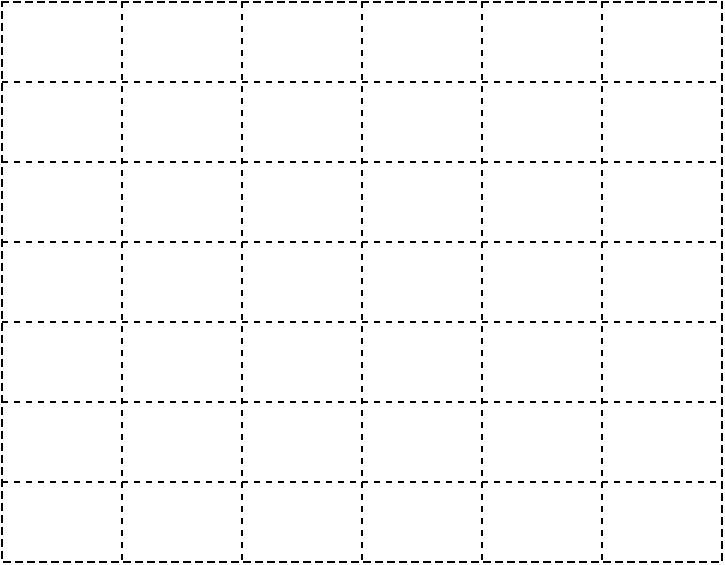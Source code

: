 <mxfile version="14.0.1" type="github">
  <diagram id="PpXGovma7yF2RmFyOS30" name="第 1 页">
    <mxGraphModel dx="1422" dy="762" grid="1" gridSize="10" guides="1" tooltips="1" connect="1" arrows="1" fold="1" page="1" pageScale="1" pageWidth="827" pageHeight="1169" math="0" shadow="0">
      <root>
        <mxCell id="0" />
        <mxCell id="1" parent="0" />
        <mxCell id="rqItXDeGJWUlfMcjENe2-21" value="" style="shape=table;html=1;whiteSpace=wrap;startSize=0;container=1;collapsible=0;childLayout=tableLayout;dashed=1;" vertex="1" parent="1">
          <mxGeometry x="120" y="70" width="360" height="280" as="geometry" />
        </mxCell>
        <mxCell id="rqItXDeGJWUlfMcjENe2-22" value="" style="shape=partialRectangle;html=1;whiteSpace=wrap;collapsible=0;dropTarget=0;pointerEvents=0;fillColor=none;top=0;left=0;bottom=0;right=0;points=[[0,0.5],[1,0.5]];portConstraint=eastwest;" vertex="1" parent="rqItXDeGJWUlfMcjENe2-21">
          <mxGeometry width="360" height="40" as="geometry" />
        </mxCell>
        <mxCell id="rqItXDeGJWUlfMcjENe2-23" value="" style="shape=partialRectangle;html=1;whiteSpace=wrap;connectable=0;overflow=hidden;fillColor=none;top=0;left=0;bottom=0;right=0;" vertex="1" parent="rqItXDeGJWUlfMcjENe2-22">
          <mxGeometry width="60" height="40" as="geometry" />
        </mxCell>
        <mxCell id="rqItXDeGJWUlfMcjENe2-24" value="" style="shape=partialRectangle;html=1;whiteSpace=wrap;connectable=0;overflow=hidden;fillColor=none;top=0;left=0;bottom=0;right=0;" vertex="1" parent="rqItXDeGJWUlfMcjENe2-22">
          <mxGeometry x="60" width="60" height="40" as="geometry" />
        </mxCell>
        <mxCell id="rqItXDeGJWUlfMcjENe2-25" value="" style="shape=partialRectangle;html=1;whiteSpace=wrap;connectable=0;overflow=hidden;fillColor=none;top=0;left=0;bottom=0;right=0;" vertex="1" parent="rqItXDeGJWUlfMcjENe2-22">
          <mxGeometry x="120" width="60" height="40" as="geometry" />
        </mxCell>
        <mxCell id="rqItXDeGJWUlfMcjENe2-26" value="" style="shape=partialRectangle;html=1;whiteSpace=wrap;connectable=0;overflow=hidden;fillColor=none;top=0;left=0;bottom=0;right=0;" vertex="1" parent="rqItXDeGJWUlfMcjENe2-22">
          <mxGeometry x="180" width="60" height="40" as="geometry" />
        </mxCell>
        <mxCell id="rqItXDeGJWUlfMcjENe2-27" value="" style="shape=partialRectangle;html=1;whiteSpace=wrap;connectable=0;overflow=hidden;fillColor=none;top=0;left=0;bottom=0;right=0;" vertex="1" parent="rqItXDeGJWUlfMcjENe2-22">
          <mxGeometry x="240" width="60" height="40" as="geometry" />
        </mxCell>
        <mxCell id="rqItXDeGJWUlfMcjENe2-28" value="" style="shape=partialRectangle;html=1;whiteSpace=wrap;connectable=0;overflow=hidden;fillColor=none;top=0;left=0;bottom=0;right=0;" vertex="1" parent="rqItXDeGJWUlfMcjENe2-22">
          <mxGeometry x="300" width="60" height="40" as="geometry" />
        </mxCell>
        <mxCell id="rqItXDeGJWUlfMcjENe2-29" value="" style="shape=partialRectangle;html=1;whiteSpace=wrap;collapsible=0;dropTarget=0;pointerEvents=0;fillColor=none;top=0;left=0;bottom=0;right=0;points=[[0,0.5],[1,0.5]];portConstraint=eastwest;" vertex="1" parent="rqItXDeGJWUlfMcjENe2-21">
          <mxGeometry y="40" width="360" height="40" as="geometry" />
        </mxCell>
        <mxCell id="rqItXDeGJWUlfMcjENe2-30" value="" style="shape=partialRectangle;html=1;whiteSpace=wrap;connectable=0;overflow=hidden;fillColor=none;top=0;left=0;bottom=0;right=0;" vertex="1" parent="rqItXDeGJWUlfMcjENe2-29">
          <mxGeometry width="60" height="40" as="geometry" />
        </mxCell>
        <mxCell id="rqItXDeGJWUlfMcjENe2-31" value="" style="shape=partialRectangle;html=1;whiteSpace=wrap;connectable=0;overflow=hidden;fillColor=none;top=0;left=0;bottom=0;right=0;" vertex="1" parent="rqItXDeGJWUlfMcjENe2-29">
          <mxGeometry x="60" width="60" height="40" as="geometry" />
        </mxCell>
        <mxCell id="rqItXDeGJWUlfMcjENe2-32" value="" style="shape=partialRectangle;html=1;whiteSpace=wrap;connectable=0;overflow=hidden;fillColor=none;top=0;left=0;bottom=0;right=0;" vertex="1" parent="rqItXDeGJWUlfMcjENe2-29">
          <mxGeometry x="120" width="60" height="40" as="geometry" />
        </mxCell>
        <mxCell id="rqItXDeGJWUlfMcjENe2-33" value="" style="shape=partialRectangle;html=1;whiteSpace=wrap;connectable=0;overflow=hidden;fillColor=none;top=0;left=0;bottom=0;right=0;" vertex="1" parent="rqItXDeGJWUlfMcjENe2-29">
          <mxGeometry x="180" width="60" height="40" as="geometry" />
        </mxCell>
        <mxCell id="rqItXDeGJWUlfMcjENe2-34" value="" style="shape=partialRectangle;html=1;whiteSpace=wrap;connectable=0;overflow=hidden;fillColor=none;top=0;left=0;bottom=0;right=0;" vertex="1" parent="rqItXDeGJWUlfMcjENe2-29">
          <mxGeometry x="240" width="60" height="40" as="geometry" />
        </mxCell>
        <mxCell id="rqItXDeGJWUlfMcjENe2-35" value="" style="shape=partialRectangle;html=1;whiteSpace=wrap;connectable=0;overflow=hidden;fillColor=none;top=0;left=0;bottom=0;right=0;" vertex="1" parent="rqItXDeGJWUlfMcjENe2-29">
          <mxGeometry x="300" width="60" height="40" as="geometry" />
        </mxCell>
        <mxCell id="rqItXDeGJWUlfMcjENe2-36" value="" style="shape=partialRectangle;html=1;whiteSpace=wrap;collapsible=0;dropTarget=0;pointerEvents=0;fillColor=none;top=0;left=0;bottom=0;right=0;points=[[0,0.5],[1,0.5]];portConstraint=eastwest;" vertex="1" parent="rqItXDeGJWUlfMcjENe2-21">
          <mxGeometry y="80" width="360" height="40" as="geometry" />
        </mxCell>
        <mxCell id="rqItXDeGJWUlfMcjENe2-37" value="" style="shape=partialRectangle;html=1;whiteSpace=wrap;connectable=0;overflow=hidden;fillColor=none;top=0;left=0;bottom=0;right=0;" vertex="1" parent="rqItXDeGJWUlfMcjENe2-36">
          <mxGeometry width="60" height="40" as="geometry" />
        </mxCell>
        <mxCell id="rqItXDeGJWUlfMcjENe2-38" value="" style="shape=partialRectangle;html=1;whiteSpace=wrap;connectable=0;overflow=hidden;fillColor=none;top=0;left=0;bottom=0;right=0;" vertex="1" parent="rqItXDeGJWUlfMcjENe2-36">
          <mxGeometry x="60" width="60" height="40" as="geometry" />
        </mxCell>
        <mxCell id="rqItXDeGJWUlfMcjENe2-39" value="" style="shape=partialRectangle;html=1;whiteSpace=wrap;connectable=0;overflow=hidden;fillColor=none;top=0;left=0;bottom=0;right=0;" vertex="1" parent="rqItXDeGJWUlfMcjENe2-36">
          <mxGeometry x="120" width="60" height="40" as="geometry" />
        </mxCell>
        <mxCell id="rqItXDeGJWUlfMcjENe2-40" value="" style="shape=partialRectangle;html=1;whiteSpace=wrap;connectable=0;overflow=hidden;fillColor=none;top=0;left=0;bottom=0;right=0;" vertex="1" parent="rqItXDeGJWUlfMcjENe2-36">
          <mxGeometry x="180" width="60" height="40" as="geometry" />
        </mxCell>
        <mxCell id="rqItXDeGJWUlfMcjENe2-41" value="" style="shape=partialRectangle;html=1;whiteSpace=wrap;connectable=0;overflow=hidden;fillColor=none;top=0;left=0;bottom=0;right=0;" vertex="1" parent="rqItXDeGJWUlfMcjENe2-36">
          <mxGeometry x="240" width="60" height="40" as="geometry" />
        </mxCell>
        <mxCell id="rqItXDeGJWUlfMcjENe2-42" value="" style="shape=partialRectangle;html=1;whiteSpace=wrap;connectable=0;overflow=hidden;fillColor=none;top=0;left=0;bottom=0;right=0;" vertex="1" parent="rqItXDeGJWUlfMcjENe2-36">
          <mxGeometry x="300" width="60" height="40" as="geometry" />
        </mxCell>
        <mxCell id="rqItXDeGJWUlfMcjENe2-43" value="" style="shape=partialRectangle;html=1;whiteSpace=wrap;collapsible=0;dropTarget=0;pointerEvents=0;fillColor=none;top=0;left=0;bottom=0;right=0;points=[[0,0.5],[1,0.5]];portConstraint=eastwest;" vertex="1" parent="rqItXDeGJWUlfMcjENe2-21">
          <mxGeometry y="120" width="360" height="40" as="geometry" />
        </mxCell>
        <mxCell id="rqItXDeGJWUlfMcjENe2-44" value="" style="shape=partialRectangle;html=1;whiteSpace=wrap;connectable=0;overflow=hidden;fillColor=none;top=0;left=0;bottom=0;right=0;" vertex="1" parent="rqItXDeGJWUlfMcjENe2-43">
          <mxGeometry width="60" height="40" as="geometry" />
        </mxCell>
        <mxCell id="rqItXDeGJWUlfMcjENe2-45" value="" style="shape=partialRectangle;html=1;whiteSpace=wrap;connectable=0;overflow=hidden;fillColor=none;top=0;left=0;bottom=0;right=0;" vertex="1" parent="rqItXDeGJWUlfMcjENe2-43">
          <mxGeometry x="60" width="60" height="40" as="geometry" />
        </mxCell>
        <mxCell id="rqItXDeGJWUlfMcjENe2-46" value="" style="shape=partialRectangle;html=1;whiteSpace=wrap;connectable=0;overflow=hidden;fillColor=none;top=0;left=0;bottom=0;right=0;" vertex="1" parent="rqItXDeGJWUlfMcjENe2-43">
          <mxGeometry x="120" width="60" height="40" as="geometry" />
        </mxCell>
        <mxCell id="rqItXDeGJWUlfMcjENe2-47" value="" style="shape=partialRectangle;html=1;whiteSpace=wrap;connectable=0;overflow=hidden;fillColor=none;top=0;left=0;bottom=0;right=0;" vertex="1" parent="rqItXDeGJWUlfMcjENe2-43">
          <mxGeometry x="180" width="60" height="40" as="geometry" />
        </mxCell>
        <mxCell id="rqItXDeGJWUlfMcjENe2-48" value="" style="shape=partialRectangle;html=1;whiteSpace=wrap;connectable=0;overflow=hidden;fillColor=none;top=0;left=0;bottom=0;right=0;" vertex="1" parent="rqItXDeGJWUlfMcjENe2-43">
          <mxGeometry x="240" width="60" height="40" as="geometry" />
        </mxCell>
        <mxCell id="rqItXDeGJWUlfMcjENe2-49" value="" style="shape=partialRectangle;html=1;whiteSpace=wrap;connectable=0;overflow=hidden;fillColor=none;top=0;left=0;bottom=0;right=0;" vertex="1" parent="rqItXDeGJWUlfMcjENe2-43">
          <mxGeometry x="300" width="60" height="40" as="geometry" />
        </mxCell>
        <mxCell id="rqItXDeGJWUlfMcjENe2-50" value="" style="shape=partialRectangle;html=1;whiteSpace=wrap;collapsible=0;dropTarget=0;pointerEvents=0;fillColor=none;top=0;left=0;bottom=0;right=0;points=[[0,0.5],[1,0.5]];portConstraint=eastwest;" vertex="1" parent="rqItXDeGJWUlfMcjENe2-21">
          <mxGeometry y="160" width="360" height="40" as="geometry" />
        </mxCell>
        <mxCell id="rqItXDeGJWUlfMcjENe2-51" value="" style="shape=partialRectangle;html=1;whiteSpace=wrap;connectable=0;overflow=hidden;fillColor=none;top=0;left=0;bottom=0;right=0;" vertex="1" parent="rqItXDeGJWUlfMcjENe2-50">
          <mxGeometry width="60" height="40" as="geometry" />
        </mxCell>
        <mxCell id="rqItXDeGJWUlfMcjENe2-52" value="" style="shape=partialRectangle;html=1;whiteSpace=wrap;connectable=0;overflow=hidden;fillColor=none;top=0;left=0;bottom=0;right=0;" vertex="1" parent="rqItXDeGJWUlfMcjENe2-50">
          <mxGeometry x="60" width="60" height="40" as="geometry" />
        </mxCell>
        <mxCell id="rqItXDeGJWUlfMcjENe2-53" value="" style="shape=partialRectangle;html=1;whiteSpace=wrap;connectable=0;overflow=hidden;fillColor=none;top=0;left=0;bottom=0;right=0;" vertex="1" parent="rqItXDeGJWUlfMcjENe2-50">
          <mxGeometry x="120" width="60" height="40" as="geometry" />
        </mxCell>
        <mxCell id="rqItXDeGJWUlfMcjENe2-54" value="" style="shape=partialRectangle;html=1;whiteSpace=wrap;connectable=0;overflow=hidden;fillColor=none;top=0;left=0;bottom=0;right=0;" vertex="1" parent="rqItXDeGJWUlfMcjENe2-50">
          <mxGeometry x="180" width="60" height="40" as="geometry" />
        </mxCell>
        <mxCell id="rqItXDeGJWUlfMcjENe2-55" value="" style="shape=partialRectangle;html=1;whiteSpace=wrap;connectable=0;overflow=hidden;fillColor=none;top=0;left=0;bottom=0;right=0;" vertex="1" parent="rqItXDeGJWUlfMcjENe2-50">
          <mxGeometry x="240" width="60" height="40" as="geometry" />
        </mxCell>
        <mxCell id="rqItXDeGJWUlfMcjENe2-56" value="" style="shape=partialRectangle;html=1;whiteSpace=wrap;connectable=0;overflow=hidden;fillColor=none;top=0;left=0;bottom=0;right=0;" vertex="1" parent="rqItXDeGJWUlfMcjENe2-50">
          <mxGeometry x="300" width="60" height="40" as="geometry" />
        </mxCell>
        <mxCell id="rqItXDeGJWUlfMcjENe2-57" value="" style="shape=partialRectangle;html=1;whiteSpace=wrap;collapsible=0;dropTarget=0;pointerEvents=0;fillColor=none;top=0;left=0;bottom=0;right=0;points=[[0,0.5],[1,0.5]];portConstraint=eastwest;" vertex="1" parent="rqItXDeGJWUlfMcjENe2-21">
          <mxGeometry y="200" width="360" height="40" as="geometry" />
        </mxCell>
        <mxCell id="rqItXDeGJWUlfMcjENe2-58" value="" style="shape=partialRectangle;html=1;whiteSpace=wrap;connectable=0;overflow=hidden;fillColor=none;top=0;left=0;bottom=0;right=0;" vertex="1" parent="rqItXDeGJWUlfMcjENe2-57">
          <mxGeometry width="60" height="40" as="geometry" />
        </mxCell>
        <mxCell id="rqItXDeGJWUlfMcjENe2-59" value="" style="shape=partialRectangle;html=1;whiteSpace=wrap;connectable=0;overflow=hidden;fillColor=none;top=0;left=0;bottom=0;right=0;" vertex="1" parent="rqItXDeGJWUlfMcjENe2-57">
          <mxGeometry x="60" width="60" height="40" as="geometry" />
        </mxCell>
        <mxCell id="rqItXDeGJWUlfMcjENe2-60" value="" style="shape=partialRectangle;html=1;whiteSpace=wrap;connectable=0;overflow=hidden;fillColor=none;top=0;left=0;bottom=0;right=0;" vertex="1" parent="rqItXDeGJWUlfMcjENe2-57">
          <mxGeometry x="120" width="60" height="40" as="geometry" />
        </mxCell>
        <mxCell id="rqItXDeGJWUlfMcjENe2-61" value="" style="shape=partialRectangle;html=1;whiteSpace=wrap;connectable=0;overflow=hidden;fillColor=none;top=0;left=0;bottom=0;right=0;" vertex="1" parent="rqItXDeGJWUlfMcjENe2-57">
          <mxGeometry x="180" width="60" height="40" as="geometry" />
        </mxCell>
        <mxCell id="rqItXDeGJWUlfMcjENe2-62" value="" style="shape=partialRectangle;html=1;whiteSpace=wrap;connectable=0;overflow=hidden;fillColor=none;top=0;left=0;bottom=0;right=0;" vertex="1" parent="rqItXDeGJWUlfMcjENe2-57">
          <mxGeometry x="240" width="60" height="40" as="geometry" />
        </mxCell>
        <mxCell id="rqItXDeGJWUlfMcjENe2-63" value="" style="shape=partialRectangle;html=1;whiteSpace=wrap;connectable=0;overflow=hidden;fillColor=none;top=0;left=0;bottom=0;right=0;" vertex="1" parent="rqItXDeGJWUlfMcjENe2-57">
          <mxGeometry x="300" width="60" height="40" as="geometry" />
        </mxCell>
        <mxCell id="rqItXDeGJWUlfMcjENe2-64" value="" style="shape=partialRectangle;html=1;whiteSpace=wrap;collapsible=0;dropTarget=0;pointerEvents=0;fillColor=none;top=0;left=0;bottom=0;right=0;points=[[0,0.5],[1,0.5]];portConstraint=eastwest;" vertex="1" parent="rqItXDeGJWUlfMcjENe2-21">
          <mxGeometry y="240" width="360" height="40" as="geometry" />
        </mxCell>
        <mxCell id="rqItXDeGJWUlfMcjENe2-65" value="" style="shape=partialRectangle;html=1;whiteSpace=wrap;connectable=0;overflow=hidden;fillColor=none;top=0;left=0;bottom=0;right=0;" vertex="1" parent="rqItXDeGJWUlfMcjENe2-64">
          <mxGeometry width="60" height="40" as="geometry" />
        </mxCell>
        <mxCell id="rqItXDeGJWUlfMcjENe2-66" value="" style="shape=partialRectangle;html=1;whiteSpace=wrap;connectable=0;overflow=hidden;fillColor=none;top=0;left=0;bottom=0;right=0;" vertex="1" parent="rqItXDeGJWUlfMcjENe2-64">
          <mxGeometry x="60" width="60" height="40" as="geometry" />
        </mxCell>
        <mxCell id="rqItXDeGJWUlfMcjENe2-67" value="" style="shape=partialRectangle;html=1;whiteSpace=wrap;connectable=0;overflow=hidden;fillColor=none;top=0;left=0;bottom=0;right=0;" vertex="1" parent="rqItXDeGJWUlfMcjENe2-64">
          <mxGeometry x="120" width="60" height="40" as="geometry" />
        </mxCell>
        <mxCell id="rqItXDeGJWUlfMcjENe2-68" value="" style="shape=partialRectangle;html=1;whiteSpace=wrap;connectable=0;overflow=hidden;fillColor=none;top=0;left=0;bottom=0;right=0;" vertex="1" parent="rqItXDeGJWUlfMcjENe2-64">
          <mxGeometry x="180" width="60" height="40" as="geometry" />
        </mxCell>
        <mxCell id="rqItXDeGJWUlfMcjENe2-69" value="" style="shape=partialRectangle;html=1;whiteSpace=wrap;connectable=0;overflow=hidden;fillColor=none;top=0;left=0;bottom=0;right=0;" vertex="1" parent="rqItXDeGJWUlfMcjENe2-64">
          <mxGeometry x="240" width="60" height="40" as="geometry" />
        </mxCell>
        <mxCell id="rqItXDeGJWUlfMcjENe2-70" value="" style="shape=partialRectangle;html=1;whiteSpace=wrap;connectable=0;overflow=hidden;fillColor=none;top=0;left=0;bottom=0;right=0;" vertex="1" parent="rqItXDeGJWUlfMcjENe2-64">
          <mxGeometry x="300" width="60" height="40" as="geometry" />
        </mxCell>
      </root>
    </mxGraphModel>
  </diagram>
</mxfile>
